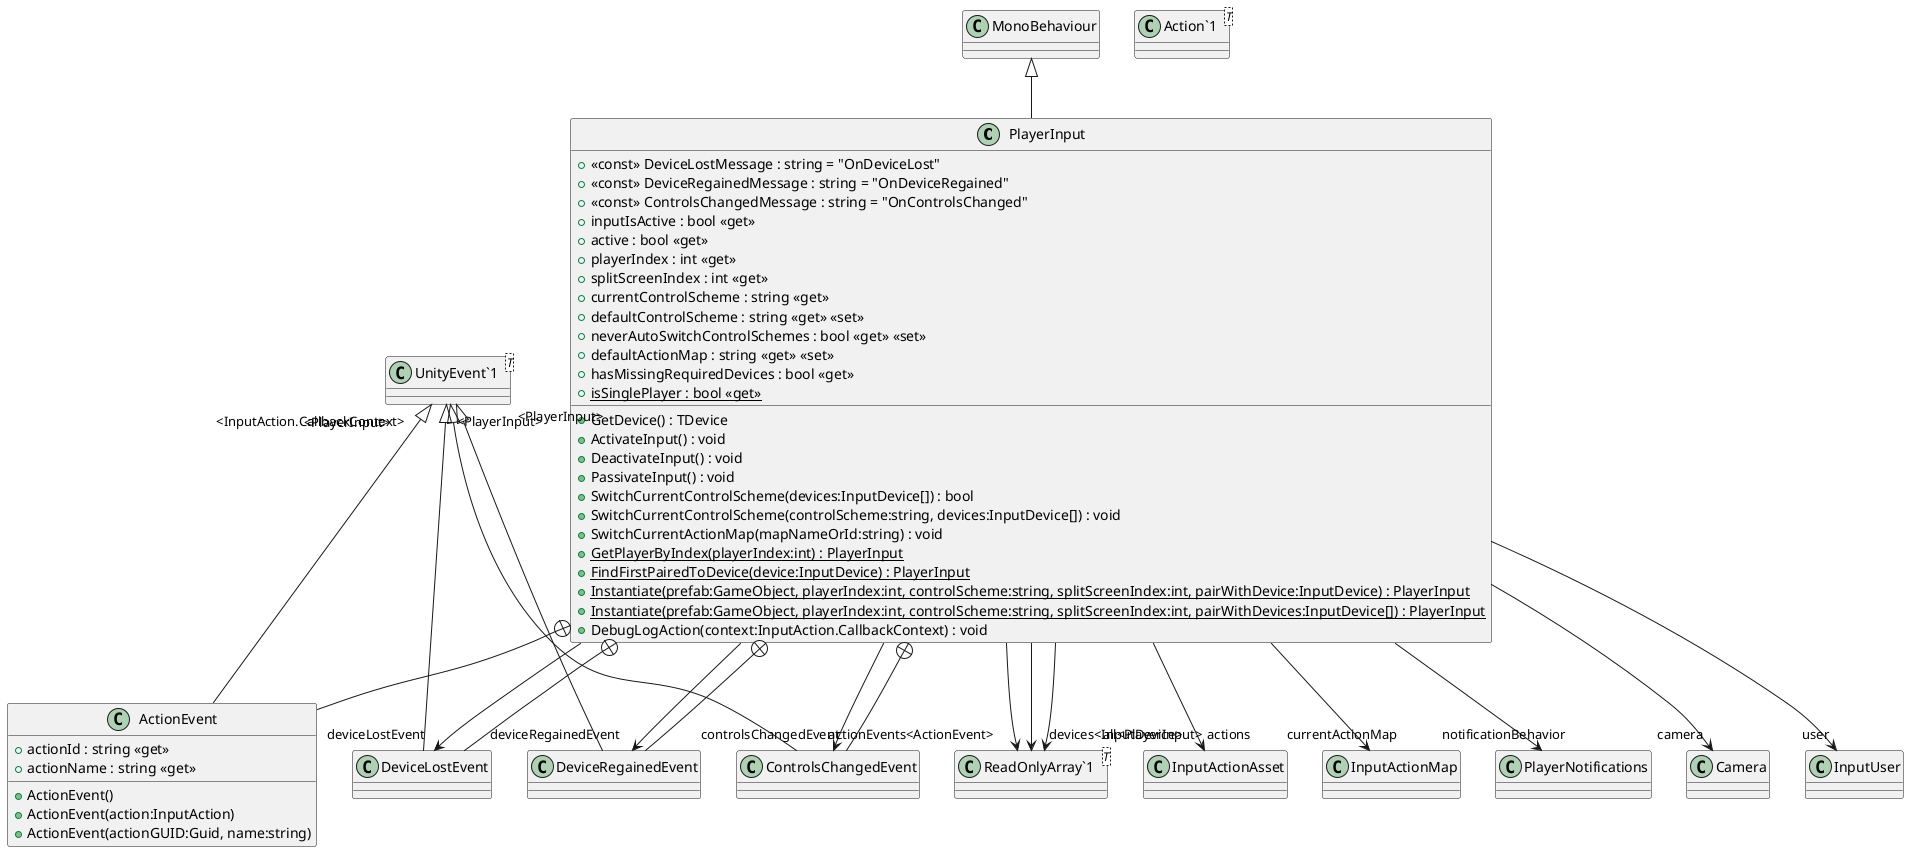 @startuml
class PlayerInput {
    + <<const>> DeviceLostMessage : string = "OnDeviceLost"
    + <<const>> DeviceRegainedMessage : string = "OnDeviceRegained"
    + <<const>> ControlsChangedMessage : string = "OnControlsChanged"
    + inputIsActive : bool <<get>>
    + active : bool <<get>>
    + playerIndex : int <<get>>
    + splitScreenIndex : int <<get>>
    + currentControlScheme : string <<get>>
    + defaultControlScheme : string <<get>> <<set>>
    + neverAutoSwitchControlSchemes : bool <<get>> <<set>>
    + defaultActionMap : string <<get>> <<set>>
    + hasMissingRequiredDevices : bool <<get>>
    + {static} isSinglePlayer : bool <<get>>
    + GetDevice() : TDevice
    + ActivateInput() : void
    + DeactivateInput() : void
    + PassivateInput() : void
    + SwitchCurrentControlScheme(devices:InputDevice[]) : bool
    + SwitchCurrentControlScheme(controlScheme:string, devices:InputDevice[]) : void
    + SwitchCurrentActionMap(mapNameOrId:string) : void
    + {static} GetPlayerByIndex(playerIndex:int) : PlayerInput
    + {static} FindFirstPairedToDevice(device:InputDevice) : PlayerInput
    + {static} Instantiate(prefab:GameObject, playerIndex:int, controlScheme:string, splitScreenIndex:int, pairWithDevice:InputDevice) : PlayerInput
    + {static} Instantiate(prefab:GameObject, playerIndex:int, controlScheme:string, splitScreenIndex:int, pairWithDevices:InputDevice[]) : PlayerInput
    + DebugLogAction(context:InputAction.CallbackContext) : void
}
class "ReadOnlyArray`1"<T> {
}
class "Action`1"<T> {
}
class ActionEvent {
    + actionId : string <<get>>
    + actionName : string <<get>>
    + ActionEvent()
    + ActionEvent(action:InputAction)
    + ActionEvent(actionGUID:Guid, name:string)
}
class DeviceLostEvent {
}
class DeviceRegainedEvent {
}
class ControlsChangedEvent {
}
class "UnityEvent`1"<T> {
}
MonoBehaviour <|-- PlayerInput
PlayerInput --> "actions" InputActionAsset
PlayerInput --> "currentActionMap" InputActionMap
PlayerInput --> "notificationBehavior" PlayerNotifications
PlayerInput --> "actionEvents<ActionEvent>" "ReadOnlyArray`1"
PlayerInput --> "deviceLostEvent" DeviceLostEvent
PlayerInput --> "deviceRegainedEvent" DeviceRegainedEvent
PlayerInput --> "controlsChangedEvent" ControlsChangedEvent
PlayerInput --> "camera" Camera
PlayerInput --> "user" InputUser
PlayerInput --> "devices<InputDevice>" "ReadOnlyArray`1"
PlayerInput --> "all<PlayerInput>" "ReadOnlyArray`1"
PlayerInput +-- ActionEvent
"UnityEvent`1" "<InputAction.CallbackContext>" <|-- ActionEvent
PlayerInput +-- DeviceLostEvent
"UnityEvent`1" "<PlayerInput>" <|-- DeviceLostEvent
PlayerInput +-- DeviceRegainedEvent
"UnityEvent`1" "<PlayerInput>" <|-- DeviceRegainedEvent
PlayerInput +-- ControlsChangedEvent
"UnityEvent`1" "<PlayerInput>" <|-- ControlsChangedEvent
@enduml
